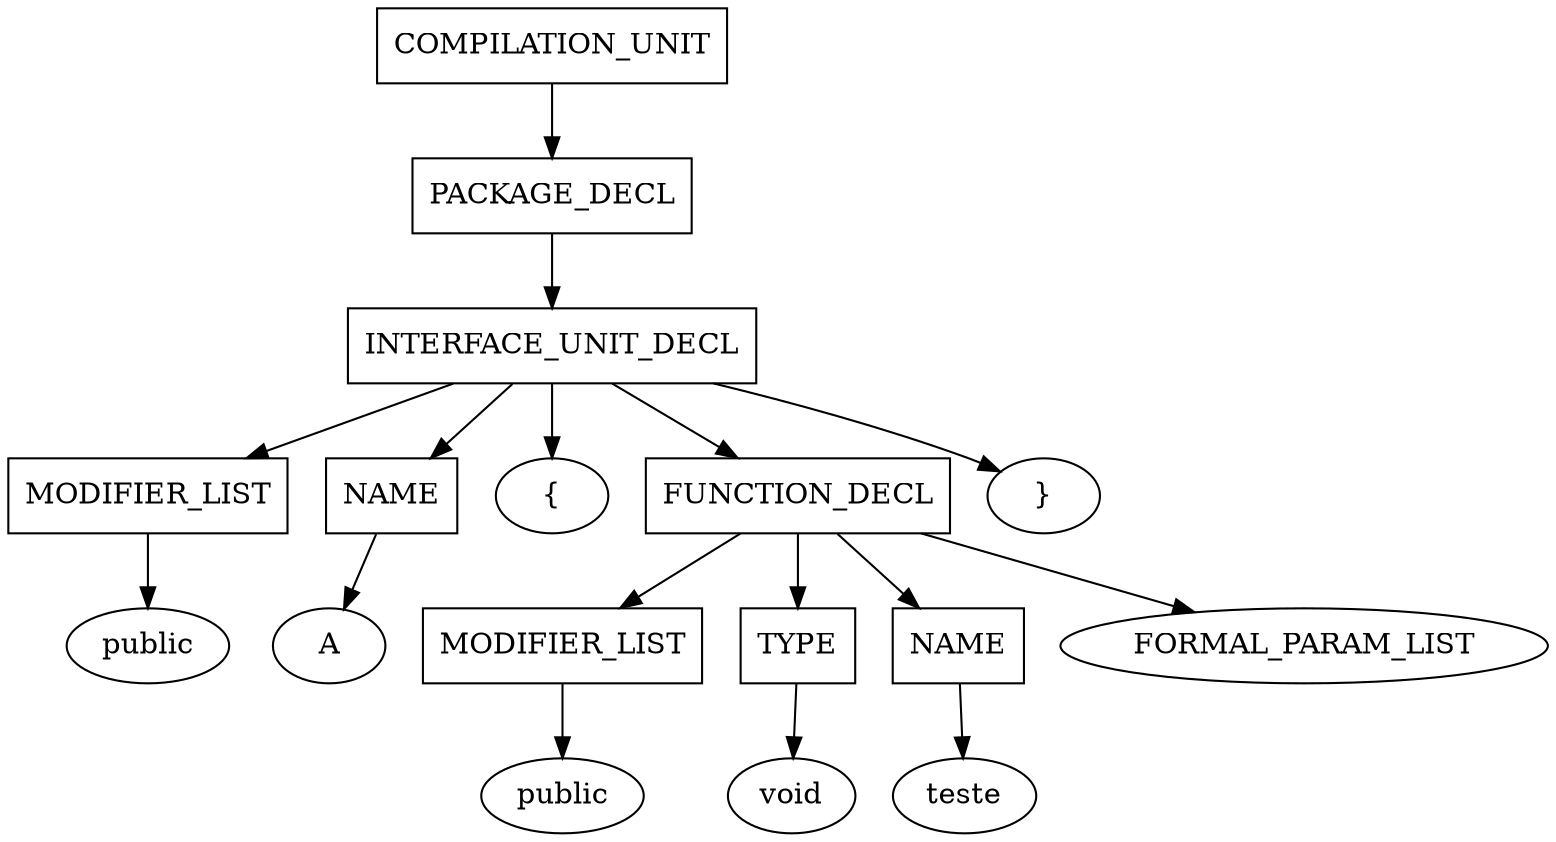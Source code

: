digraph G {
	splines="TRUE";
	n_0 [label="COMPILATION_UNIT", shape="rectangle"]
	n_0 -> n_1
	n_1 [label="PACKAGE_DECL", shape="rectangle"]
	n_1 -> n_2
	n_2 [label="INTERFACE_UNIT_DECL", shape="rectangle"]
	n_2 -> n_3
	n_3 [label="MODIFIER_LIST", shape="rectangle"]
	n_3 -> n_8
	n_8 [label="public", shape="ellipse"]
	n_2 -> n_4
	n_4 [label="NAME", shape="rectangle"]
	n_4 -> n_9
	n_9 [label="A", shape="ellipse"]
	n_2 -> n_5
	n_5 [label="{", shape="ellipse"]
	n_2 -> n_6
	n_6 [label="FUNCTION_DECL", shape="rectangle"]
	n_6 -> n_10
	n_10 [label="MODIFIER_LIST", shape="rectangle"]
	n_10 -> n_14
	n_14 [label="public", shape="ellipse"]
	n_6 -> n_11
	n_11 [label="TYPE", shape="rectangle"]
	n_11 -> n_15
	n_15 [label="void", shape="ellipse"]
	n_6 -> n_12
	n_12 [label="NAME", shape="rectangle"]
	n_12 -> n_16
	n_16 [label="teste", shape="ellipse"]
	n_6 -> n_13
	n_13 [label="FORMAL_PARAM_LIST", shape="ellipse"]
	n_2 -> n_7
	n_7 [label="}", shape="ellipse"]
}